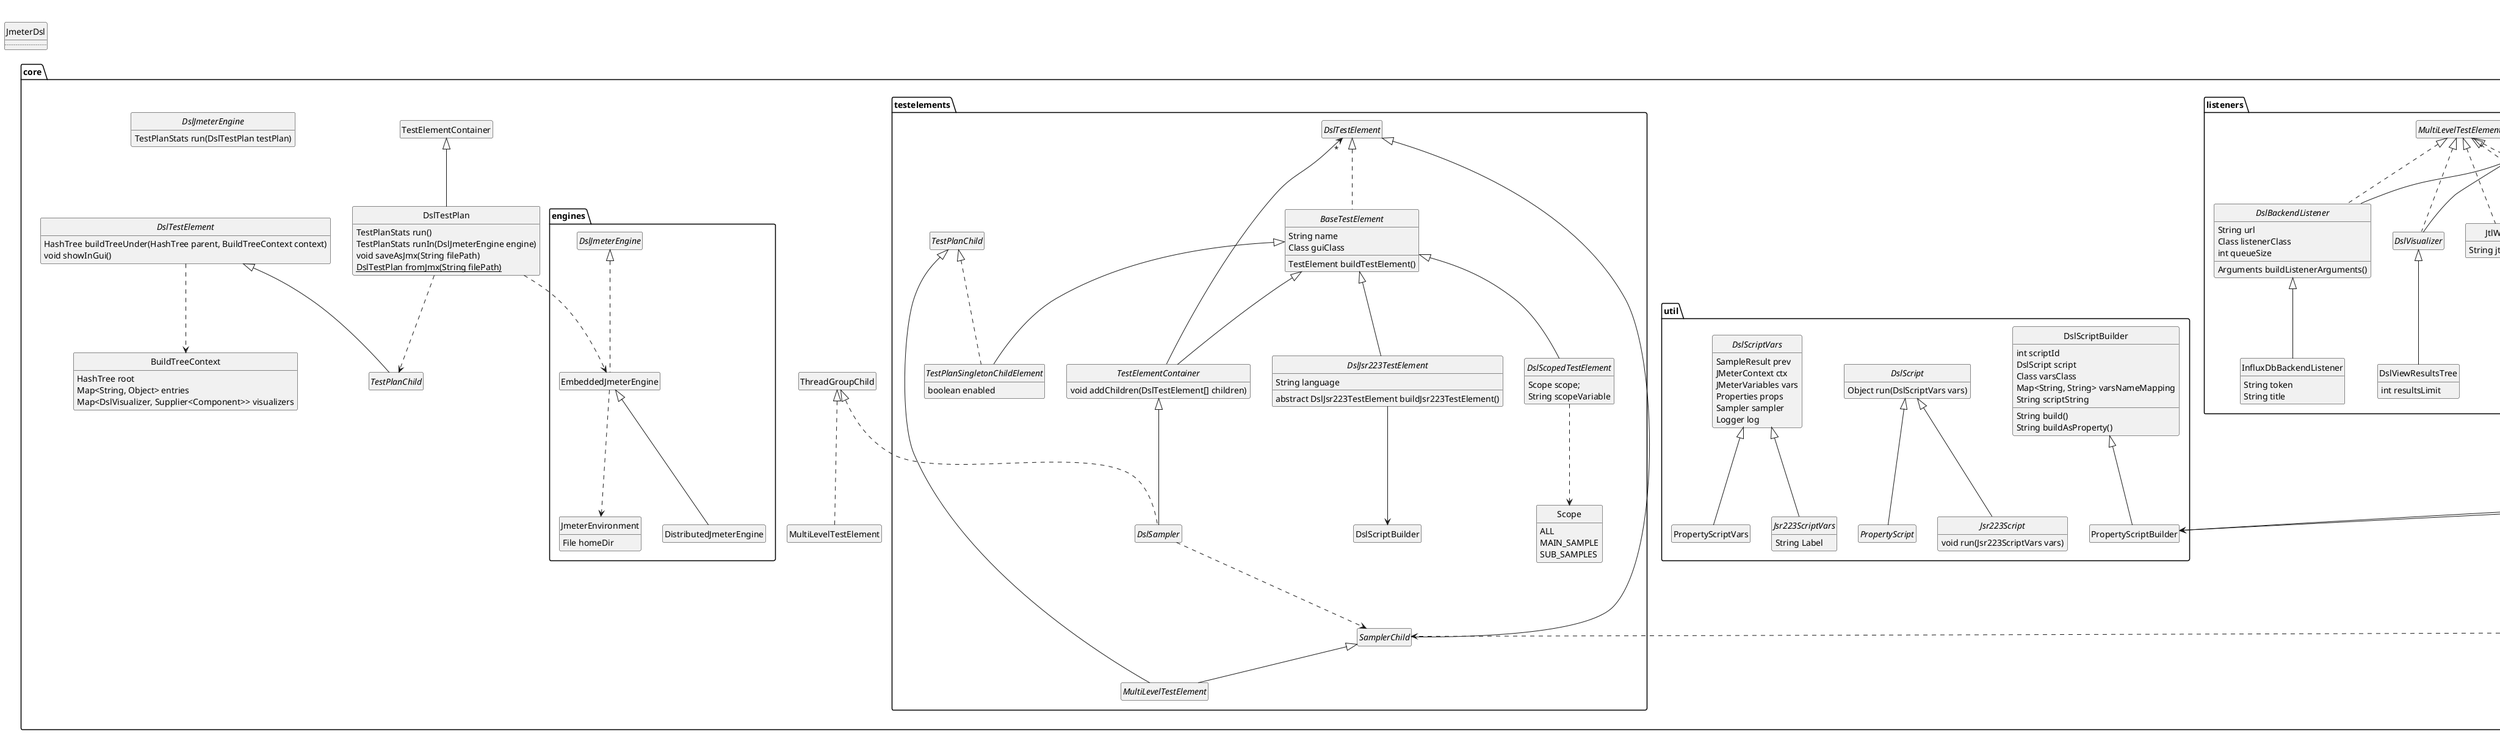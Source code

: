 @startuml

skinparam monochrome true
hide empty members
hide circle

class JmeterDsl {
  ..
}

package core {

  interface DslTestElement {
    HashTree buildTreeUnder(HashTree parent, BuildTreeContext context)
    void showInGui()
  }

  class BuildTreeContext {
    HashTree root
    Map<String, Object> entries
    Map<DslVisualizer, Supplier<Component>> visualizers
  }

  class DslTestPlan {
    TestPlanStats run()
    TestPlanStats runIn(DslJmeterEngine engine)
    void saveAsJmx(String filePath)
    {static} DslTestPlan fromJmx(String filePath)
  }

  interface TestPlanChild extends DslTestElement

  interface DslJmeterEngine {
    TestPlanStats run(DslTestPlan testPlan)
  }

  package testelements {

    abstract class BaseTestElement implements DslTestElement {
      String name
      Class guiClass
      TestElement buildTestElement()
    }

    abstract class TestElementContainer extends BaseTestElement {
      void addChildren(DslTestElement[] children)
    }

    abstract class TestPlanSingletonChildElement extends BaseTestElement implements TestPlanChild {
      boolean enabled
    }

    abstract class DslSampler extends TestElementContainer

    interface SamplerChild extends DslTestElement

    interface MultiLevelTestElement extends TestPlanChild, SamplerChild

    abstract class DslJsr223TestElement extends BaseTestElement {
      String language
      abstract DslJsr223TestElement buildJsr223TestElement()
    }

    abstract class DslScopedTestElement extends BaseTestElement {
      Scope scope;
      String scopeVariable
    }

    enum Scope {
      ALL
      MAIN_SAMPLE
      SUB_SAMPLES
    }

    DslScopedTestElement ..> Scope
    TestElementContainer -up-> "*" DslTestElement
    DslJsr223TestElement --> DslScriptBuilder
    DslSampler ..> SamplerChild

  }

  package threadgroups {

    abstract class BaseThreadGroup extends TestElementContainer implements TestPlanChild {
      SampleErrorAction sampleErrorAction
    }

    interface ThreadGroupChild extends DslTestElement

    enum SampleErrorAction {
      CONTINUE,
      START_NEXT_ITERATION,
      STOP_THREAD,
      STOP_TEST,
      STOP_TEST_NOW
    }

    class DslThreadGroup extends BaseThreadGroup {
      List<Stage> stages
    }

    class Stage {
        int threads
        int iterations
        Duration duration
    }

    class RpsThreadGroup extends BaseThreadGroup {
      List<TimerSchedule> schedules
      EventType counting
      int initThreads
      int maxThreads
      double spareThreads
    }

    class TimerSchedule {
      double fromRps
      double toRps
      Duration duration
    }

    enum EventType {
      REQUESTS
      ITERATIONS
    }

    abstract class DslSimpleThreadGroup extends BaseThreadGroup {
      int iterations
      int threads
    }

    class DslSetupThreadGroup extends DslSimpleThreadGroup
    class DslTeardownThreadGroup extends DslSimpleThreadGroup

    BaseThreadGroup ..> SampleErrorAction
    DslThreadGroup ..> ThreadGroupChild
    DslThreadGroup ..> Stage
    RpsThreadGroup ..> TimerSchedule
    RpsThreadGroup ..> EventType

  }

  package engines {

    class EmbeddedJmeterEngine implements DslJmeterEngine

    class JmeterEnvironment {
      File homeDir
    }

    class DistributedJmeterEngine extends EmbeddedJmeterEngine

    EmbeddedJmeterEngine ..> JmeterEnvironment

  }

  package configs {

    abstract class DslConfigElement extends BaseTestElement implements MultiLevelTestElement

    class DslCsvDataSet extends DslConfigElement {
      String file
      String delimiter
      String encoding
      String[] variableNames
      boolean ignoreFirstLine
      boolean stopThread
      Sharing shareMode
    }

    enum Sharing {
      ALL_THREADS
      THREAD_GROUP
      THREAD
    }

    DslCsvDataSet ..> Sharing

  }

  package controllers {

    abstract class DslController extends TestElementContainer implements ThreadGroupChild

    class DslTransactionController extends DslController

    class PercentController extends DslController {
      float percent
    }

    class DslIfController extends DslController

    class DslForEachController extends DslController

    class DslWhileController extends DslController

    class ForLoopController extends DslController {
      int count
    }

  }

  package preprocessors {

    class DslJsr223PreProcessor extends DslJsr223TestElement implements MultiLevelTestElement

    interface PreProcessorScript extends Jsr223Script

    class PreProcessorVars extends Jsr223ScriptVars

  }

  package postprocessors {

    class DslJsr223PostProcessor extends DslJsr223TestElement implements MultiLevelTestElement

    interface PostProcessorScript extends Jsr223Script

    class PostProcessorVars extends Jsr223ScriptVars

    abstract class DslVariableExtractor extends DslScopedTestElement implements MultiLevelTestElement {
      String varName
      int matchNumber
      String defaultValue
    }

    class DslRegexExtractor extends DslVariableExtractor {
      String regex
      String template
      ExtractorTargetField fieldToCheck
    }

    enum ExtractorTargetField {
      RESPONSE_BODY
      RESPONSE_BODY_UNESCAPED
      RESPONSE_BODY_AS_DOCUMENT
      RESPONSE_HEADERS
      REQUEST_HEADERS
      REQUEST_URL
      RESPONSE_CODE
      RESPONSE_MESSAGE
    }

    class DslBoundaryExtractor extends DslVariableExtractor {
      String leftBoundary
      String rightBoundary
      ExtractorTargetField fieldToCheck
    }

    DslRegexExtractor ..> ExtractorTargetField
    DslBoundaryExtractor ..> ExtractorTargetField

    class DslJsonExtractor extends DslVariableExtractor {
      String jmesPath
    }

  }

  package assertions {

    class DslResponseAssertion extends DslScopedTestElement {
      AssertionTargetField fieldToTest
      boolean ignoreStatus
      String[] testStrings
      TestStringStrategy testStrategy
      boolean invertCheck
      boolean anyMatch
    }

    enum AssertionTargetField {
      RESPONSE_BODY
      RESPONSE_BODY_AS_DOCUMENT
      RESPONSE_CODE
      RESPONSE_MESSAGE
      RESPONSE_HEADERS
      REQUEST_HEADERS
      REQUEST_URL
      REQUEST_BODY
    }

    enum TestStringStrategy {
      SUBSTRING
      EQUALS
      CONTAINS_REGEX
      MATCHES_REGEX
    }

    DslResponseAssertion ..> AssertionTargetField
    DslResponseAssertion ..> TestStringStrategy

  }

  package timers {

    class DslUniformRandomTimer extends BaseTestElement implements MultiLevelTestElement {
      long minimumMillis
      long maximumMillis
    }

  }

  package listeners {

    class JtlWriter extends BaseTestElement implements MultiLevelTestElement {
      String jtlFilePath
    }

    class ResponseFileSaver extends BaseTestElement implements MultiLevelTestElement {
      String fileNamePrefix
    }

    class HtmlReporter extends BaseTestElement implements MultiLevelTestElement {
      File reportDirectory
    }

    abstract class DslBackendListener extends BaseTestElement implements MultiLevelTestElement {
      String url
      Class listenerClass
      int queueSize
      Arguments buildListenerArguments()
    }

    class InfluxDbBackendListener extends DslBackendListener {
      String token
      String title
    }

    class DslViewResultsTree extends DslVisualizer {
      int resultsLimit
    }

    abstract class DslVisualizer extends BaseTestElement implements MultiLevelTestElement

  }

  package util {

    class DslScriptBuilder {
      int scriptId
      DslScript script
      Class varsClass
      Map<String, String> varsNameMapping
      String scriptString
      String build()
      String buildAsProperty()
    }

    interface DslScript {
      Object run(DslScriptVars vars)
    }

    abstract class DslScriptVars {
      SampleResult prev
      JMeterContext ctx
      JMeterVariables vars
      Properties props
      Sampler sampler
      Logger log
    }

    class PropertyScriptBuilder extends DslScriptBuilder

    interface PropertyScript extends DslScript

    class PropertyScriptVars extends DslScriptVars

    interface Jsr223Script extends DslScript {
      void run(Jsr223ScriptVars vars)
    }

    abstract class Jsr223ScriptVars extends DslScriptVars {
      String Label
    }

  }

  DslTestPlan ..> TestPlanChild
  DslTestPlan ..> EmbeddedJmeterEngine
  DslTestElement ..> BuildTreeContext
  DslTestPlan -up-|> TestElementContainer
  DslSampler .up.|> ThreadGroupChild
  MultiLevelTestElement .up.|> ThreadGroupChild
  DslIfController --> PropertyScriptBuilder
  DslWhileController --> PropertyScriptBuilder

}

package http {

  class DslHttpSampler extends DslSampler {
    String url
    HttpMethod method
    String body
  }

  class HttpHeaders extends BaseTestElement implements MultiLevelTestElement {
    Map<String, String> headers
  }

  class DslCacheManager extends TestPlanSingletonChildElement

  class DslCookieManager extends TestPlanSingletonChildElement

  class DslHttpDefaults extends DslConfigElement {
  }

  DslHttpSampler --> HttpHeaders

}

package java {

  class DslJsr223Sampler extends DslJsr223TestElement implements ThreadGroupChild

  DslJsr223Sampler ..> SamplerChild

}

JmeterDsl -[hidden]- core

@enduml